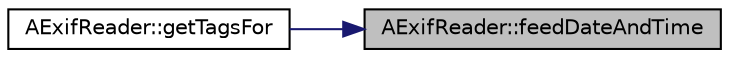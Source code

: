 digraph "AExifReader::feedDateAndTime"
{
 // LATEX_PDF_SIZE
  edge [fontname="Helvetica",fontsize="10",labelfontname="Helvetica",labelfontsize="10"];
  node [fontname="Helvetica",fontsize="10",shape=record];
  rankdir="RL";
  Node1 [label="AExifReader::feedDateAndTime",height=0.2,width=0.4,color="black", fillcolor="grey75", style="filled", fontcolor="black",tooltip=" "];
  Node1 -> Node2 [dir="back",color="midnightblue",fontsize="10",style="solid",fontname="Helvetica"];
  Node2 [label="AExifReader::getTagsFor",height=0.2,width=0.4,color="black", fillcolor="white", style="filled",URL="$class_a_exif_reader.html#aa1cca01f1d02380375ccd6ec4773d7ec",tooltip=" "];
}
